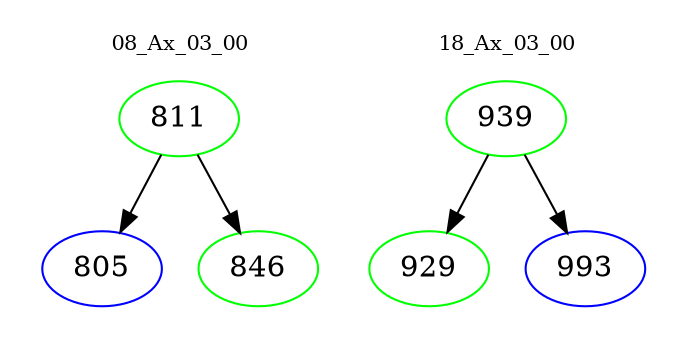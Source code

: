 digraph{
subgraph cluster_0 {
color = white
label = "08_Ax_03_00";
fontsize=10;
T0_811 [label="811", color="green"]
T0_811 -> T0_805 [color="black"]
T0_805 [label="805", color="blue"]
T0_811 -> T0_846 [color="black"]
T0_846 [label="846", color="green"]
}
subgraph cluster_1 {
color = white
label = "18_Ax_03_00";
fontsize=10;
T1_939 [label="939", color="green"]
T1_939 -> T1_929 [color="black"]
T1_929 [label="929", color="green"]
T1_939 -> T1_993 [color="black"]
T1_993 [label="993", color="blue"]
}
}
